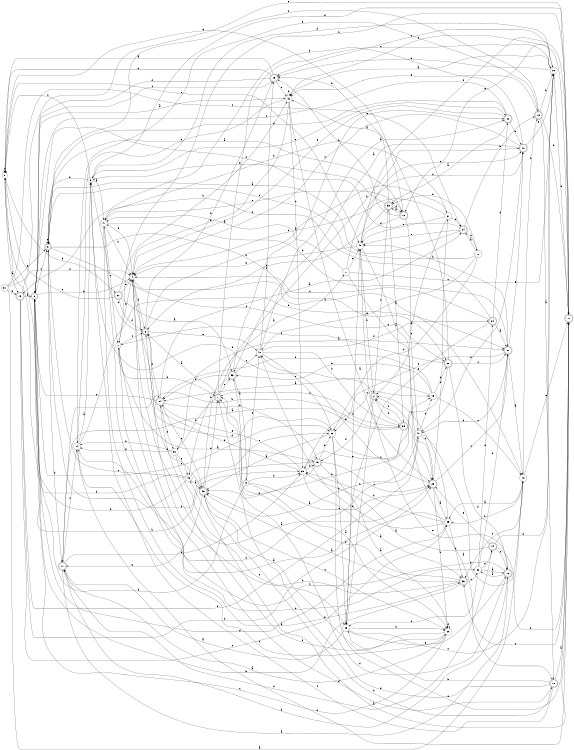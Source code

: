 digraph n44_1 {
__start0 [label="" shape="none"];

rankdir=LR;
size="8,5";

s0 [style="filled", color="black", fillcolor="white" shape="circle", label="0"];
s1 [style="filled", color="black", fillcolor="white" shape="circle", label="1"];
s2 [style="rounded,filled", color="black", fillcolor="white" shape="doublecircle", label="2"];
s3 [style="rounded,filled", color="black", fillcolor="white" shape="doublecircle", label="3"];
s4 [style="filled", color="black", fillcolor="white" shape="circle", label="4"];
s5 [style="filled", color="black", fillcolor="white" shape="circle", label="5"];
s6 [style="rounded,filled", color="black", fillcolor="white" shape="doublecircle", label="6"];
s7 [style="rounded,filled", color="black", fillcolor="white" shape="doublecircle", label="7"];
s8 [style="rounded,filled", color="black", fillcolor="white" shape="doublecircle", label="8"];
s9 [style="filled", color="black", fillcolor="white" shape="circle", label="9"];
s10 [style="rounded,filled", color="black", fillcolor="white" shape="doublecircle", label="10"];
s11 [style="rounded,filled", color="black", fillcolor="white" shape="doublecircle", label="11"];
s12 [style="rounded,filled", color="black", fillcolor="white" shape="doublecircle", label="12"];
s13 [style="rounded,filled", color="black", fillcolor="white" shape="doublecircle", label="13"];
s14 [style="filled", color="black", fillcolor="white" shape="circle", label="14"];
s15 [style="filled", color="black", fillcolor="white" shape="circle", label="15"];
s16 [style="rounded,filled", color="black", fillcolor="white" shape="doublecircle", label="16"];
s17 [style="rounded,filled", color="black", fillcolor="white" shape="doublecircle", label="17"];
s18 [style="filled", color="black", fillcolor="white" shape="circle", label="18"];
s19 [style="rounded,filled", color="black", fillcolor="white" shape="doublecircle", label="19"];
s20 [style="filled", color="black", fillcolor="white" shape="circle", label="20"];
s21 [style="filled", color="black", fillcolor="white" shape="circle", label="21"];
s22 [style="filled", color="black", fillcolor="white" shape="circle", label="22"];
s23 [style="rounded,filled", color="black", fillcolor="white" shape="doublecircle", label="23"];
s24 [style="rounded,filled", color="black", fillcolor="white" shape="doublecircle", label="24"];
s25 [style="filled", color="black", fillcolor="white" shape="circle", label="25"];
s26 [style="filled", color="black", fillcolor="white" shape="circle", label="26"];
s27 [style="rounded,filled", color="black", fillcolor="white" shape="doublecircle", label="27"];
s28 [style="rounded,filled", color="black", fillcolor="white" shape="doublecircle", label="28"];
s29 [style="rounded,filled", color="black", fillcolor="white" shape="doublecircle", label="29"];
s30 [style="rounded,filled", color="black", fillcolor="white" shape="doublecircle", label="30"];
s31 [style="filled", color="black", fillcolor="white" shape="circle", label="31"];
s32 [style="filled", color="black", fillcolor="white" shape="circle", label="32"];
s33 [style="rounded,filled", color="black", fillcolor="white" shape="doublecircle", label="33"];
s34 [style="rounded,filled", color="black", fillcolor="white" shape="doublecircle", label="34"];
s35 [style="rounded,filled", color="black", fillcolor="white" shape="doublecircle", label="35"];
s36 [style="rounded,filled", color="black", fillcolor="white" shape="doublecircle", label="36"];
s37 [style="rounded,filled", color="black", fillcolor="white" shape="doublecircle", label="37"];
s38 [style="filled", color="black", fillcolor="white" shape="circle", label="38"];
s39 [style="filled", color="black", fillcolor="white" shape="circle", label="39"];
s40 [style="filled", color="black", fillcolor="white" shape="circle", label="40"];
s41 [style="filled", color="black", fillcolor="white" shape="circle", label="41"];
s42 [style="rounded,filled", color="black", fillcolor="white" shape="doublecircle", label="42"];
s43 [style="filled", color="black", fillcolor="white" shape="circle", label="43"];
s44 [style="rounded,filled", color="black", fillcolor="white" shape="doublecircle", label="44"];
s45 [style="rounded,filled", color="black", fillcolor="white" shape="doublecircle", label="45"];
s46 [style="filled", color="black", fillcolor="white" shape="circle", label="46"];
s47 [style="filled", color="black", fillcolor="white" shape="circle", label="47"];
s48 [style="filled", color="black", fillcolor="white" shape="circle", label="48"];
s49 [style="rounded,filled", color="black", fillcolor="white" shape="doublecircle", label="49"];
s50 [style="filled", color="black", fillcolor="white" shape="circle", label="50"];
s51 [style="filled", color="black", fillcolor="white" shape="circle", label="51"];
s52 [style="filled", color="black", fillcolor="white" shape="circle", label="52"];
s53 [style="rounded,filled", color="black", fillcolor="white" shape="doublecircle", label="53"];
s54 [style="rounded,filled", color="black", fillcolor="white" shape="doublecircle", label="54"];
s0 -> s19 [label="a"];
s0 -> s39 [label="b"];
s0 -> s0 [label="c"];
s0 -> s27 [label="d"];
s0 -> s40 [label="e"];
s1 -> s45 [label="a"];
s1 -> s7 [label="b"];
s1 -> s6 [label="c"];
s1 -> s52 [label="d"];
s1 -> s4 [label="e"];
s2 -> s10 [label="a"];
s2 -> s38 [label="b"];
s2 -> s33 [label="c"];
s2 -> s45 [label="d"];
s2 -> s9 [label="e"];
s3 -> s12 [label="a"];
s3 -> s28 [label="b"];
s3 -> s28 [label="c"];
s3 -> s11 [label="d"];
s3 -> s3 [label="e"];
s4 -> s23 [label="a"];
s4 -> s49 [label="b"];
s4 -> s18 [label="c"];
s4 -> s6 [label="d"];
s4 -> s41 [label="e"];
s5 -> s20 [label="a"];
s5 -> s39 [label="b"];
s5 -> s23 [label="c"];
s5 -> s8 [label="d"];
s5 -> s48 [label="e"];
s6 -> s31 [label="a"];
s6 -> s29 [label="b"];
s6 -> s9 [label="c"];
s6 -> s54 [label="d"];
s6 -> s48 [label="e"];
s7 -> s6 [label="a"];
s7 -> s42 [label="b"];
s7 -> s26 [label="c"];
s7 -> s50 [label="d"];
s7 -> s53 [label="e"];
s8 -> s43 [label="a"];
s8 -> s4 [label="b"];
s8 -> s3 [label="c"];
s8 -> s25 [label="d"];
s8 -> s32 [label="e"];
s9 -> s41 [label="a"];
s9 -> s3 [label="b"];
s9 -> s0 [label="c"];
s9 -> s26 [label="d"];
s9 -> s30 [label="e"];
s10 -> s17 [label="a"];
s10 -> s38 [label="b"];
s10 -> s9 [label="c"];
s10 -> s4 [label="d"];
s10 -> s7 [label="e"];
s11 -> s16 [label="a"];
s11 -> s35 [label="b"];
s11 -> s14 [label="c"];
s11 -> s44 [label="d"];
s11 -> s39 [label="e"];
s12 -> s33 [label="a"];
s12 -> s29 [label="b"];
s12 -> s47 [label="c"];
s12 -> s40 [label="d"];
s12 -> s0 [label="e"];
s13 -> s10 [label="a"];
s13 -> s26 [label="b"];
s13 -> s3 [label="c"];
s13 -> s17 [label="d"];
s13 -> s43 [label="e"];
s14 -> s9 [label="a"];
s14 -> s37 [label="b"];
s14 -> s20 [label="c"];
s14 -> s17 [label="d"];
s14 -> s13 [label="e"];
s15 -> s54 [label="a"];
s15 -> s54 [label="b"];
s15 -> s18 [label="c"];
s15 -> s28 [label="d"];
s15 -> s53 [label="e"];
s16 -> s52 [label="a"];
s16 -> s11 [label="b"];
s16 -> s1 [label="c"];
s16 -> s7 [label="d"];
s16 -> s40 [label="e"];
s17 -> s46 [label="a"];
s17 -> s1 [label="b"];
s17 -> s36 [label="c"];
s17 -> s9 [label="d"];
s17 -> s12 [label="e"];
s18 -> s25 [label="a"];
s18 -> s25 [label="b"];
s18 -> s36 [label="c"];
s18 -> s13 [label="d"];
s18 -> s17 [label="e"];
s19 -> s8 [label="a"];
s19 -> s47 [label="b"];
s19 -> s25 [label="c"];
s19 -> s23 [label="d"];
s19 -> s17 [label="e"];
s20 -> s11 [label="a"];
s20 -> s49 [label="b"];
s20 -> s8 [label="c"];
s20 -> s20 [label="d"];
s20 -> s54 [label="e"];
s21 -> s41 [label="a"];
s21 -> s23 [label="b"];
s21 -> s26 [label="c"];
s21 -> s42 [label="d"];
s21 -> s40 [label="e"];
s22 -> s24 [label="a"];
s22 -> s33 [label="b"];
s22 -> s3 [label="c"];
s22 -> s32 [label="d"];
s22 -> s48 [label="e"];
s23 -> s25 [label="a"];
s23 -> s20 [label="b"];
s23 -> s37 [label="c"];
s23 -> s31 [label="d"];
s23 -> s48 [label="e"];
s24 -> s3 [label="a"];
s24 -> s13 [label="b"];
s24 -> s22 [label="c"];
s24 -> s8 [label="d"];
s24 -> s40 [label="e"];
s25 -> s41 [label="a"];
s25 -> s39 [label="b"];
s25 -> s2 [label="c"];
s25 -> s36 [label="d"];
s25 -> s48 [label="e"];
s26 -> s43 [label="a"];
s26 -> s29 [label="b"];
s26 -> s29 [label="c"];
s26 -> s43 [label="d"];
s26 -> s17 [label="e"];
s27 -> s53 [label="a"];
s27 -> s43 [label="b"];
s27 -> s0 [label="c"];
s27 -> s6 [label="d"];
s27 -> s4 [label="e"];
s28 -> s43 [label="a"];
s28 -> s7 [label="b"];
s28 -> s37 [label="c"];
s28 -> s16 [label="d"];
s28 -> s1 [label="e"];
s29 -> s0 [label="a"];
s29 -> s0 [label="b"];
s29 -> s8 [label="c"];
s29 -> s8 [label="d"];
s29 -> s43 [label="e"];
s30 -> s33 [label="a"];
s30 -> s42 [label="b"];
s30 -> s8 [label="c"];
s30 -> s3 [label="d"];
s30 -> s4 [label="e"];
s31 -> s2 [label="a"];
s31 -> s41 [label="b"];
s31 -> s4 [label="c"];
s31 -> s24 [label="d"];
s31 -> s40 [label="e"];
s32 -> s49 [label="a"];
s32 -> s38 [label="b"];
s32 -> s15 [label="c"];
s32 -> s4 [label="d"];
s32 -> s17 [label="e"];
s33 -> s35 [label="a"];
s33 -> s29 [label="b"];
s33 -> s6 [label="c"];
s33 -> s12 [label="d"];
s33 -> s9 [label="e"];
s34 -> s37 [label="a"];
s34 -> s19 [label="b"];
s34 -> s4 [label="c"];
s34 -> s30 [label="d"];
s34 -> s38 [label="e"];
s35 -> s11 [label="a"];
s35 -> s2 [label="b"];
s35 -> s7 [label="c"];
s35 -> s2 [label="d"];
s35 -> s39 [label="e"];
s36 -> s49 [label="a"];
s36 -> s8 [label="b"];
s36 -> s52 [label="c"];
s36 -> s6 [label="d"];
s36 -> s53 [label="e"];
s37 -> s18 [label="a"];
s37 -> s40 [label="b"];
s37 -> s47 [label="c"];
s37 -> s32 [label="d"];
s37 -> s42 [label="e"];
s38 -> s11 [label="a"];
s38 -> s20 [label="b"];
s38 -> s26 [label="c"];
s38 -> s40 [label="d"];
s38 -> s16 [label="e"];
s39 -> s36 [label="a"];
s39 -> s6 [label="b"];
s39 -> s15 [label="c"];
s39 -> s45 [label="d"];
s39 -> s54 [label="e"];
s40 -> s23 [label="a"];
s40 -> s2 [label="b"];
s40 -> s42 [label="c"];
s40 -> s17 [label="d"];
s40 -> s4 [label="e"];
s41 -> s36 [label="a"];
s41 -> s4 [label="b"];
s41 -> s1 [label="c"];
s41 -> s37 [label="d"];
s41 -> s12 [label="e"];
s42 -> s53 [label="a"];
s42 -> s41 [label="b"];
s42 -> s4 [label="c"];
s42 -> s47 [label="d"];
s42 -> s26 [label="e"];
s43 -> s23 [label="a"];
s43 -> s43 [label="b"];
s43 -> s14 [label="c"];
s43 -> s39 [label="d"];
s43 -> s4 [label="e"];
s44 -> s39 [label="a"];
s44 -> s17 [label="b"];
s44 -> s16 [label="c"];
s44 -> s26 [label="d"];
s44 -> s23 [label="e"];
s45 -> s20 [label="a"];
s45 -> s49 [label="b"];
s45 -> s23 [label="c"];
s45 -> s3 [label="d"];
s45 -> s32 [label="e"];
s46 -> s49 [label="a"];
s46 -> s0 [label="b"];
s46 -> s3 [label="c"];
s46 -> s8 [label="d"];
s46 -> s32 [label="e"];
s47 -> s49 [label="a"];
s47 -> s18 [label="b"];
s47 -> s23 [label="c"];
s47 -> s14 [label="d"];
s47 -> s15 [label="e"];
s48 -> s30 [label="a"];
s48 -> s35 [label="b"];
s48 -> s29 [label="c"];
s48 -> s34 [label="d"];
s48 -> s32 [label="e"];
s49 -> s21 [label="a"];
s49 -> s10 [label="b"];
s49 -> s20 [label="c"];
s49 -> s7 [label="d"];
s49 -> s11 [label="e"];
s50 -> s37 [label="a"];
s50 -> s14 [label="b"];
s50 -> s46 [label="c"];
s50 -> s14 [label="d"];
s50 -> s38 [label="e"];
s51 -> s18 [label="a"];
s51 -> s19 [label="b"];
s51 -> s24 [label="c"];
s51 -> s4 [label="d"];
s51 -> s3 [label="e"];
s52 -> s16 [label="a"];
s52 -> s37 [label="b"];
s52 -> s38 [label="c"];
s52 -> s44 [label="d"];
s52 -> s34 [label="e"];
s53 -> s5 [label="a"];
s53 -> s46 [label="b"];
s53 -> s48 [label="c"];
s53 -> s54 [label="d"];
s53 -> s30 [label="e"];
s54 -> s24 [label="a"];
s54 -> s45 [label="b"];
s54 -> s49 [label="c"];
s54 -> s50 [label="d"];
s54 -> s8 [label="e"];

}